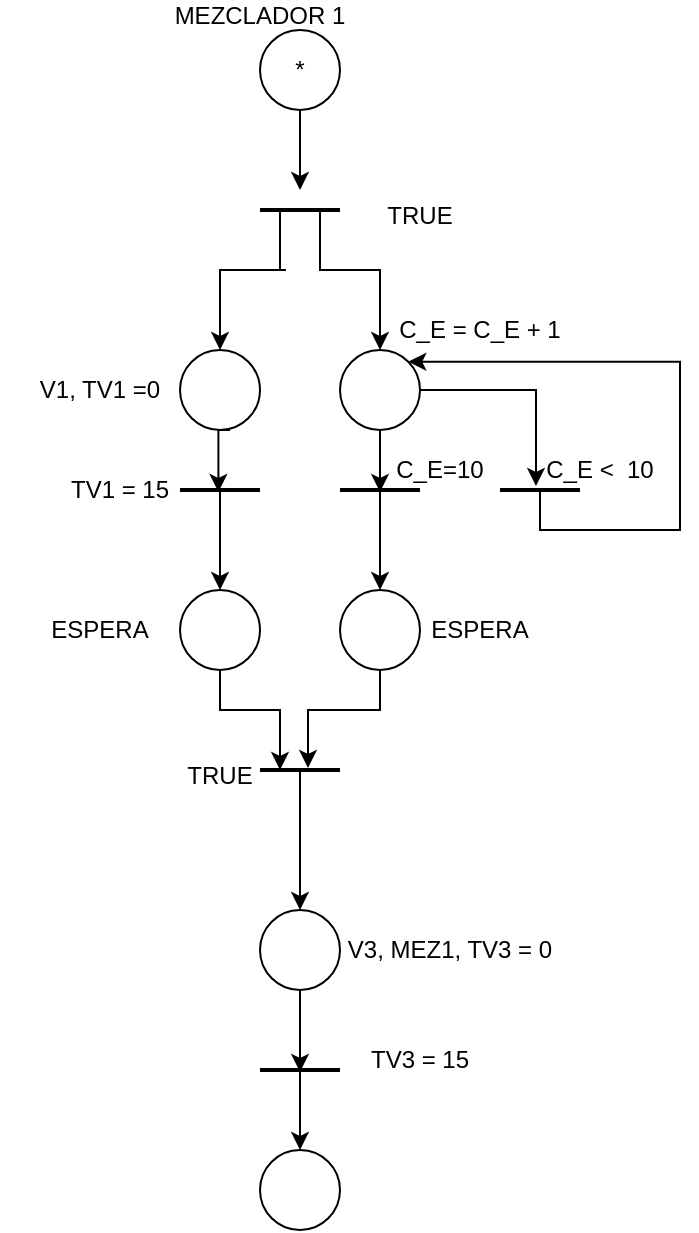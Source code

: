 <mxfile version="12.8.4"><diagram id="I-LUrMNbUNB6drkDGlWD" name="Page-1"><mxGraphModel dx="1747" dy="832" grid="1" gridSize="10" guides="1" tooltips="1" connect="1" arrows="1" fold="1" page="1" pageScale="1" pageWidth="827" pageHeight="1169" math="0" shadow="0"><root><mxCell id="0"/><mxCell id="1" parent="0"/><mxCell id="oCoelRUxYrA_IeYot8mr-5" style="edgeStyle=orthogonalEdgeStyle;rounded=0;orthogonalLoop=1;jettySize=auto;html=1;exitX=0.5;exitY=1;exitDx=0;exitDy=0;" edge="1" parent="1" source="oCoelRUxYrA_IeYot8mr-1" target="oCoelRUxYrA_IeYot8mr-4"><mxGeometry relative="1" as="geometry"><Array as="points"><mxPoint x="-100" y="100"/><mxPoint x="-100" y="100"/></Array></mxGeometry></mxCell><mxCell id="oCoelRUxYrA_IeYot8mr-1" value="*" style="ellipse;whiteSpace=wrap;html=1;aspect=fixed;" vertex="1" parent="1"><mxGeometry x="-120" y="30" width="40" height="40" as="geometry"/></mxCell><mxCell id="oCoelRUxYrA_IeYot8mr-2" value="&lt;div&gt;MEZCLADOR 1&lt;/div&gt;&lt;div&gt;&lt;br&gt;&lt;/div&gt;" style="text;html=1;strokeColor=none;fillColor=none;align=center;verticalAlign=middle;whiteSpace=wrap;rounded=0;" vertex="1" parent="1"><mxGeometry x="-180" y="20" width="120" height="20" as="geometry"/></mxCell><mxCell id="oCoelRUxYrA_IeYot8mr-19" style="edgeStyle=orthogonalEdgeStyle;rounded=0;orthogonalLoop=1;jettySize=auto;html=1;exitX=0.5;exitY=1;exitDx=0;exitDy=0;entryX=0.48;entryY=0.55;entryDx=0;entryDy=0;entryPerimeter=0;" edge="1" parent="1" source="oCoelRUxYrA_IeYot8mr-3" target="oCoelRUxYrA_IeYot8mr-18"><mxGeometry relative="1" as="geometry"><Array as="points"><mxPoint x="-135" y="230"/><mxPoint x="-136" y="230"/></Array></mxGeometry></mxCell><mxCell id="oCoelRUxYrA_IeYot8mr-3" value="" style="ellipse;whiteSpace=wrap;html=1;aspect=fixed;" vertex="1" parent="1"><mxGeometry x="-160" y="190" width="40" height="40" as="geometry"/></mxCell><mxCell id="oCoelRUxYrA_IeYot8mr-14" style="edgeStyle=orthogonalEdgeStyle;rounded=0;orthogonalLoop=1;jettySize=auto;html=1;exitX=0.25;exitY=0.5;exitDx=0;exitDy=0;exitPerimeter=0;entryX=0.5;entryY=0;entryDx=0;entryDy=0;" edge="1" parent="1" source="oCoelRUxYrA_IeYot8mr-4" target="oCoelRUxYrA_IeYot8mr-3"><mxGeometry relative="1" as="geometry"><Array as="points"><mxPoint x="-107" y="150"/><mxPoint x="-135" y="150"/></Array></mxGeometry></mxCell><mxCell id="oCoelRUxYrA_IeYot8mr-15" style="edgeStyle=orthogonalEdgeStyle;rounded=0;orthogonalLoop=1;jettySize=auto;html=1;exitX=0.75;exitY=0.5;exitDx=0;exitDy=0;exitPerimeter=0;entryX=0.5;entryY=0;entryDx=0;entryDy=0;" edge="1" parent="1" source="oCoelRUxYrA_IeYot8mr-4" target="oCoelRUxYrA_IeYot8mr-12"><mxGeometry relative="1" as="geometry"><Array as="points"><mxPoint x="-90" y="150"/><mxPoint x="-60" y="150"/></Array></mxGeometry></mxCell><mxCell id="oCoelRUxYrA_IeYot8mr-4" value="" style="line;strokeWidth=2;html=1;" vertex="1" parent="1"><mxGeometry x="-120" y="110" width="40" height="20" as="geometry"/></mxCell><mxCell id="oCoelRUxYrA_IeYot8mr-10" value="&lt;div&gt;TRUE&lt;/div&gt;&lt;div&gt;&lt;br&gt;&lt;/div&gt;" style="text;html=1;strokeColor=none;fillColor=none;align=center;verticalAlign=middle;whiteSpace=wrap;rounded=0;" vertex="1" parent="1"><mxGeometry x="-60" y="120" width="40" height="20" as="geometry"/></mxCell><mxCell id="oCoelRUxYrA_IeYot8mr-31" style="edgeStyle=orthogonalEdgeStyle;rounded=0;orthogonalLoop=1;jettySize=auto;html=1;exitX=0.5;exitY=1;exitDx=0;exitDy=0;entryX=0.5;entryY=0.55;entryDx=0;entryDy=0;entryPerimeter=0;" edge="1" parent="1" source="oCoelRUxYrA_IeYot8mr-12" target="oCoelRUxYrA_IeYot8mr-29"><mxGeometry relative="1" as="geometry"/></mxCell><mxCell id="oCoelRUxYrA_IeYot8mr-32" style="edgeStyle=orthogonalEdgeStyle;rounded=0;orthogonalLoop=1;jettySize=auto;html=1;exitX=1;exitY=0.5;exitDx=0;exitDy=0;entryX=0.45;entryY=0.4;entryDx=0;entryDy=0;entryPerimeter=0;" edge="1" parent="1" source="oCoelRUxYrA_IeYot8mr-12" target="oCoelRUxYrA_IeYot8mr-28"><mxGeometry relative="1" as="geometry"/></mxCell><mxCell id="oCoelRUxYrA_IeYot8mr-12" value="" style="ellipse;whiteSpace=wrap;html=1;aspect=fixed;" vertex="1" parent="1"><mxGeometry x="-80" y="190" width="40" height="40" as="geometry"/></mxCell><mxCell id="oCoelRUxYrA_IeYot8mr-16" value="&lt;div&gt;V1, TV1 =0&lt;/div&gt;" style="text;html=1;strokeColor=none;fillColor=none;align=center;verticalAlign=middle;whiteSpace=wrap;rounded=0;" vertex="1" parent="1"><mxGeometry x="-250" y="180" width="100" height="60" as="geometry"/></mxCell><mxCell id="oCoelRUxYrA_IeYot8mr-17" value="C_E = C_E + 1" style="text;html=1;strokeColor=none;fillColor=none;align=center;verticalAlign=middle;whiteSpace=wrap;rounded=0;" vertex="1" parent="1"><mxGeometry x="-70" y="170" width="120" height="20" as="geometry"/></mxCell><mxCell id="oCoelRUxYrA_IeYot8mr-23" style="edgeStyle=orthogonalEdgeStyle;rounded=0;orthogonalLoop=1;jettySize=auto;html=1;exitX=0.75;exitY=0.5;exitDx=0;exitDy=0;exitPerimeter=0;" edge="1" parent="1" source="oCoelRUxYrA_IeYot8mr-18" target="oCoelRUxYrA_IeYot8mr-22"><mxGeometry relative="1" as="geometry"><Array as="points"><mxPoint x="-140" y="260"/></Array></mxGeometry></mxCell><mxCell id="oCoelRUxYrA_IeYot8mr-18" value="" style="line;strokeWidth=2;html=1;" vertex="1" parent="1"><mxGeometry x="-160" y="250" width="40" height="20" as="geometry"/></mxCell><mxCell id="oCoelRUxYrA_IeYot8mr-21" value="&lt;div&gt;TV1 = 15&lt;br&gt;&lt;/div&gt;" style="text;html=1;strokeColor=none;fillColor=none;align=center;verticalAlign=middle;whiteSpace=wrap;rounded=0;" vertex="1" parent="1"><mxGeometry x="-240" y="230" width="100" height="60" as="geometry"/></mxCell><mxCell id="oCoelRUxYrA_IeYot8mr-25" style="edgeStyle=orthogonalEdgeStyle;rounded=0;orthogonalLoop=1;jettySize=auto;html=1;exitX=0.5;exitY=1;exitDx=0;exitDy=0;entryX=0.25;entryY=0.5;entryDx=0;entryDy=0;entryPerimeter=0;" edge="1" parent="1" source="oCoelRUxYrA_IeYot8mr-22" target="oCoelRUxYrA_IeYot8mr-24"><mxGeometry relative="1" as="geometry"/></mxCell><mxCell id="oCoelRUxYrA_IeYot8mr-22" value="" style="ellipse;whiteSpace=wrap;html=1;aspect=fixed;" vertex="1" parent="1"><mxGeometry x="-160" y="310" width="40" height="40" as="geometry"/></mxCell><mxCell id="oCoelRUxYrA_IeYot8mr-46" style="edgeStyle=orthogonalEdgeStyle;rounded=0;orthogonalLoop=1;jettySize=auto;html=1;exitX=0.75;exitY=0.5;exitDx=0;exitDy=0;exitPerimeter=0;entryX=0.5;entryY=0;entryDx=0;entryDy=0;" edge="1" parent="1" source="oCoelRUxYrA_IeYot8mr-24" target="oCoelRUxYrA_IeYot8mr-45"><mxGeometry relative="1" as="geometry"><Array as="points"><mxPoint x="-100" y="400"/></Array></mxGeometry></mxCell><mxCell id="oCoelRUxYrA_IeYot8mr-24" value="" style="line;strokeWidth=2;html=1;" vertex="1" parent="1"><mxGeometry x="-120" y="390" width="40" height="20" as="geometry"/></mxCell><mxCell id="oCoelRUxYrA_IeYot8mr-26" value="&lt;div&gt;ESPERA&lt;/div&gt;" style="text;html=1;strokeColor=none;fillColor=none;align=center;verticalAlign=middle;whiteSpace=wrap;rounded=0;" vertex="1" parent="1"><mxGeometry x="-250" y="300" width="100" height="60" as="geometry"/></mxCell><mxCell id="oCoelRUxYrA_IeYot8mr-27" value="&lt;div&gt;TRUE&lt;/div&gt;&lt;div&gt;&lt;br&gt;&lt;/div&gt;" style="text;html=1;strokeColor=none;fillColor=none;align=center;verticalAlign=middle;whiteSpace=wrap;rounded=0;" vertex="1" parent="1"><mxGeometry x="-160" y="400" width="40" height="20" as="geometry"/></mxCell><mxCell id="oCoelRUxYrA_IeYot8mr-34" style="edgeStyle=orthogonalEdgeStyle;rounded=0;orthogonalLoop=1;jettySize=auto;html=1;exitX=0.75;exitY=0.5;exitDx=0;exitDy=0;exitPerimeter=0;entryX=1;entryY=0;entryDx=0;entryDy=0;" edge="1" parent="1" source="oCoelRUxYrA_IeYot8mr-28" target="oCoelRUxYrA_IeYot8mr-12"><mxGeometry relative="1" as="geometry"><Array as="points"><mxPoint x="20" y="260"/><mxPoint x="20" y="280"/><mxPoint x="90" y="280"/><mxPoint x="90" y="196"/></Array></mxGeometry></mxCell><mxCell id="oCoelRUxYrA_IeYot8mr-28" value="" style="line;strokeWidth=2;html=1;" vertex="1" parent="1"><mxGeometry y="250" width="40" height="20" as="geometry"/></mxCell><mxCell id="oCoelRUxYrA_IeYot8mr-43" style="edgeStyle=orthogonalEdgeStyle;rounded=0;orthogonalLoop=1;jettySize=auto;html=1;exitX=0.75;exitY=0.5;exitDx=0;exitDy=0;exitPerimeter=0;entryX=0.5;entryY=0;entryDx=0;entryDy=0;" edge="1" parent="1" source="oCoelRUxYrA_IeYot8mr-29" target="oCoelRUxYrA_IeYot8mr-42"><mxGeometry relative="1" as="geometry"><Array as="points"><mxPoint x="-60" y="260"/></Array></mxGeometry></mxCell><mxCell id="oCoelRUxYrA_IeYot8mr-29" value="" style="line;strokeWidth=2;html=1;" vertex="1" parent="1"><mxGeometry x="-80" y="250" width="40" height="20" as="geometry"/></mxCell><mxCell id="oCoelRUxYrA_IeYot8mr-33" value="C_E=10" style="text;html=1;strokeColor=none;fillColor=none;align=center;verticalAlign=middle;whiteSpace=wrap;rounded=0;" vertex="1" parent="1"><mxGeometry x="-60" y="240" width="60" height="20" as="geometry"/></mxCell><mxCell id="oCoelRUxYrA_IeYot8mr-39" value="C_E &amp;lt;&amp;nbsp; 10" style="text;html=1;strokeColor=none;fillColor=none;align=center;verticalAlign=middle;whiteSpace=wrap;rounded=0;" vertex="1" parent="1"><mxGeometry x="20" y="240" width="60" height="20" as="geometry"/></mxCell><mxCell id="oCoelRUxYrA_IeYot8mr-44" style="edgeStyle=orthogonalEdgeStyle;rounded=0;orthogonalLoop=1;jettySize=auto;html=1;exitX=0.5;exitY=1;exitDx=0;exitDy=0;entryX=0.6;entryY=0.45;entryDx=0;entryDy=0;entryPerimeter=0;" edge="1" parent="1" source="oCoelRUxYrA_IeYot8mr-42" target="oCoelRUxYrA_IeYot8mr-24"><mxGeometry relative="1" as="geometry"/></mxCell><mxCell id="oCoelRUxYrA_IeYot8mr-42" value="" style="ellipse;whiteSpace=wrap;html=1;aspect=fixed;" vertex="1" parent="1"><mxGeometry x="-80" y="310" width="40" height="40" as="geometry"/></mxCell><mxCell id="oCoelRUxYrA_IeYot8mr-50" style="edgeStyle=orthogonalEdgeStyle;rounded=0;orthogonalLoop=1;jettySize=auto;html=1;exitX=0.5;exitY=1;exitDx=0;exitDy=0;entryX=0.5;entryY=0.55;entryDx=0;entryDy=0;entryPerimeter=0;" edge="1" parent="1" source="oCoelRUxYrA_IeYot8mr-45" target="oCoelRUxYrA_IeYot8mr-49"><mxGeometry relative="1" as="geometry"/></mxCell><mxCell id="oCoelRUxYrA_IeYot8mr-45" value="" style="ellipse;whiteSpace=wrap;html=1;aspect=fixed;" vertex="1" parent="1"><mxGeometry x="-120" y="470" width="40" height="40" as="geometry"/></mxCell><mxCell id="oCoelRUxYrA_IeYot8mr-47" value="&lt;div&gt;V3, MEZ1, TV3 = 0&lt;/div&gt;" style="text;html=1;strokeColor=none;fillColor=none;align=center;verticalAlign=middle;whiteSpace=wrap;rounded=0;" vertex="1" parent="1"><mxGeometry x="-80" y="470" width="110" height="40" as="geometry"/></mxCell><mxCell id="oCoelRUxYrA_IeYot8mr-48" value="&lt;div&gt;ESPERA&lt;/div&gt;" style="text;html=1;strokeColor=none;fillColor=none;align=center;verticalAlign=middle;whiteSpace=wrap;rounded=0;" vertex="1" parent="1"><mxGeometry x="-60" y="300" width="100" height="60" as="geometry"/></mxCell><mxCell id="oCoelRUxYrA_IeYot8mr-54" style="edgeStyle=orthogonalEdgeStyle;rounded=0;orthogonalLoop=1;jettySize=auto;html=1;exitX=0.75;exitY=0.5;exitDx=0;exitDy=0;exitPerimeter=0;entryX=0.5;entryY=0;entryDx=0;entryDy=0;" edge="1" parent="1" source="oCoelRUxYrA_IeYot8mr-49" target="oCoelRUxYrA_IeYot8mr-53"><mxGeometry relative="1" as="geometry"><Array as="points"><mxPoint x="-100" y="550"/></Array></mxGeometry></mxCell><mxCell id="oCoelRUxYrA_IeYot8mr-49" value="" style="line;strokeWidth=2;html=1;" vertex="1" parent="1"><mxGeometry x="-120" y="540" width="40" height="20" as="geometry"/></mxCell><mxCell id="oCoelRUxYrA_IeYot8mr-52" value="&lt;div&gt;TV3 = 15&lt;/div&gt;" style="text;html=1;strokeColor=none;fillColor=none;align=center;verticalAlign=middle;whiteSpace=wrap;rounded=0;" vertex="1" parent="1"><mxGeometry x="-80" y="530" width="80" height="30" as="geometry"/></mxCell><mxCell id="oCoelRUxYrA_IeYot8mr-53" value="" style="ellipse;whiteSpace=wrap;html=1;aspect=fixed;" vertex="1" parent="1"><mxGeometry x="-120" y="590" width="40" height="40" as="geometry"/></mxCell></root></mxGraphModel></diagram></mxfile>